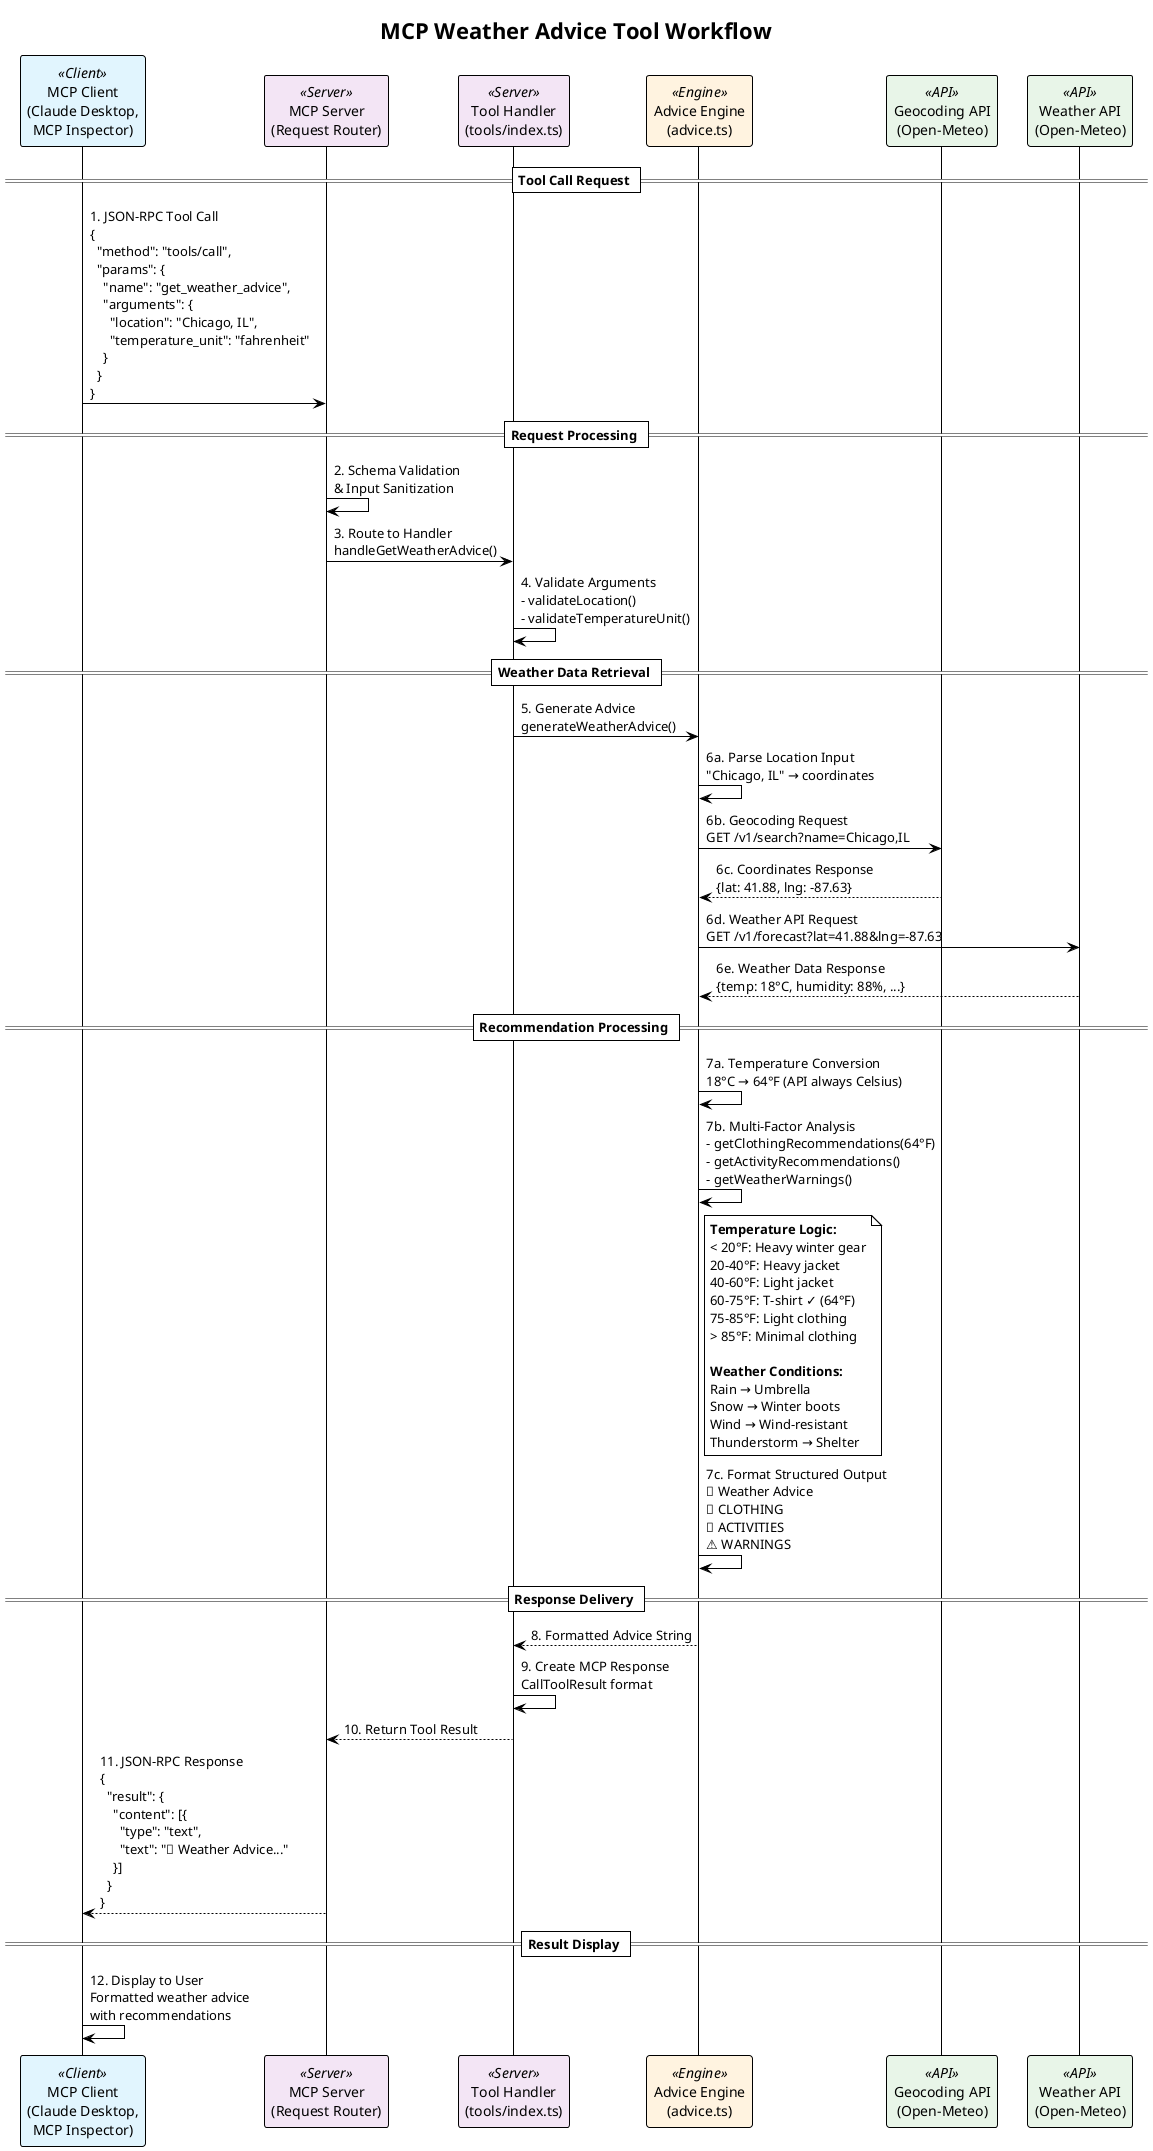 @startuml MCP Weather Advice Workflow
!theme plain

title MCP Weather Advice Tool Workflow

skinparam backgroundColor #FFFFFF
skinparam participant {
    BackgroundColor<<Client>> #E1F5FE
    BackgroundColor<<Server>> #F3E5F5
    BackgroundColor<<API>> #E8F5E8
    BackgroundColor<<Engine>> #FFF3E0
}

participant "MCP Client\n(Claude Desktop,\nMCP Inspector)" as Client <<Client>>
participant "MCP Server\n(Request Router)" as Server <<Server>>
participant "Tool Handler\n(tools/index.ts)" as Handler <<Server>>
participant "Advice Engine\n(advice.ts)" as Engine <<Engine>>
participant "Geocoding API\n(Open-Meteo)" as Geo <<API>>
participant "Weather API\n(Open-Meteo)" as Weather <<API>>

== Tool Call Request ==
Client -> Server: 1. JSON-RPC Tool Call\n{\n  "method": "tools/call",\n  "params": {\n    "name": "get_weather_advice",\n    "arguments": {\n      "location": "Chicago, IL",\n      "temperature_unit": "fahrenheit"\n    }\n  }\n}

== Request Processing ==
Server -> Server: 2. Schema Validation\n& Input Sanitization
Server -> Handler: 3. Route to Handler\nhandleGetWeatherAdvice()
Handler -> Handler: 4. Validate Arguments\n- validateLocation()\n- validateTemperatureUnit()

== Weather Data Retrieval ==
Handler -> Engine: 5. Generate Advice\ngenerateWeatherAdvice()
Engine -> Engine: 6a. Parse Location Input\n"Chicago, IL" → coordinates
Engine -> Geo: 6b. Geocoding Request\nGET /v1/search?name=Chicago,IL
Geo --> Engine: 6c. Coordinates Response\n{lat: 41.88, lng: -87.63}
Engine -> Weather: 6d. Weather API Request\nGET /v1/forecast?lat=41.88&lng=-87.63
Weather --> Engine: 6e. Weather Data Response\n{temp: 18°C, humidity: 88%, ...}

== Recommendation Processing ==
Engine -> Engine: 7a. Temperature Conversion\n18°C → 64°F (API always Celsius)
Engine -> Engine: 7b. Multi-Factor Analysis\n- getClothingRecommendations(64°F)\n- getActivityRecommendations()\n- getWeatherWarnings()

note right of Engine
  **Temperature Logic:**
  < 20°F: Heavy winter gear
  20-40°F: Heavy jacket
  40-60°F: Light jacket  
  60-75°F: T-shirt ✓ (64°F)
  75-85°F: Light clothing
  > 85°F: Minimal clothing
  
  **Weather Conditions:**
  Rain → Umbrella
  Snow → Winter boots
  Wind → Wind-resistant
  Thunderstorm → Shelter
end note

Engine -> Engine: 7c. Format Structured Output\n🎯 Weather Advice\n👔 CLOTHING\n🏃 ACTIVITIES\n⚠️ WARNINGS

== Response Delivery ==
Engine --> Handler: 8. Formatted Advice String
Handler -> Handler: 9. Create MCP Response\nCallToolResult format
Handler --> Server: 10. Return Tool Result
Server --> Client: 11. JSON-RPC Response\n{\n  "result": {\n    "content": [{\n      "type": "text",\n      "text": "🎯 Weather Advice..."\n    }]\n  }\n}

== Result Display ==
Client -> Client: 12. Display to User\nFormatted weather advice\nwith recommendations

@enduml